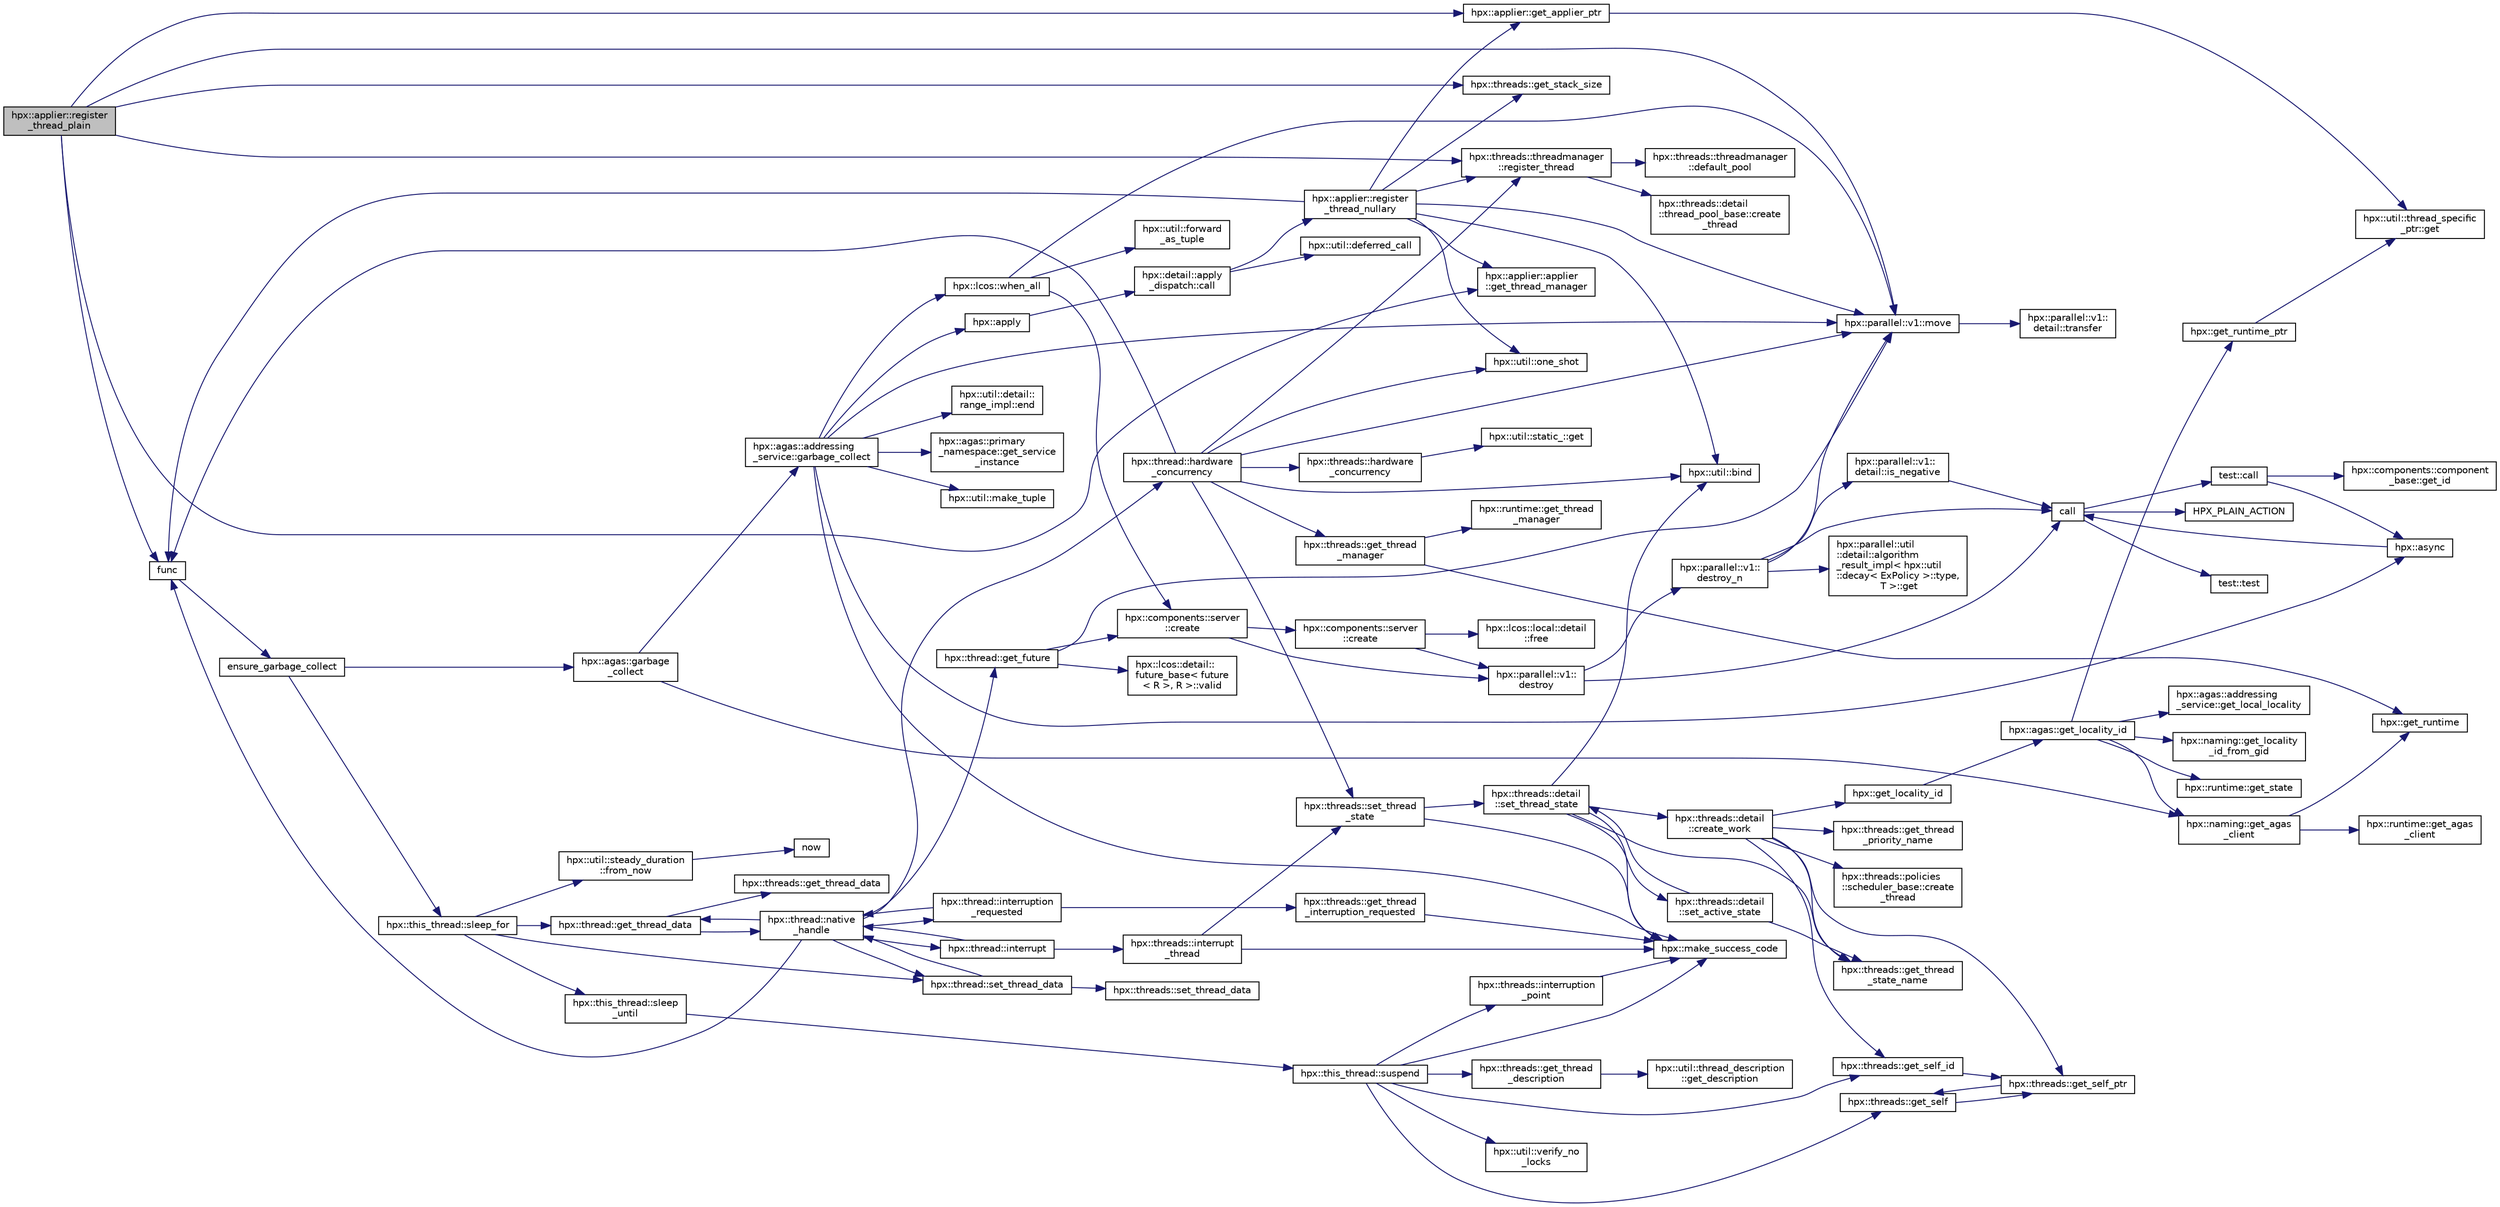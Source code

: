 digraph "hpx::applier::register_thread_plain"
{
  edge [fontname="Helvetica",fontsize="10",labelfontname="Helvetica",labelfontsize="10"];
  node [fontname="Helvetica",fontsize="10",shape=record];
  rankdir="LR";
  Node2109 [label="hpx::applier::register\l_thread_plain",height=0.2,width=0.4,color="black", fillcolor="grey75", style="filled", fontcolor="black"];
  Node2109 -> Node2110 [color="midnightblue",fontsize="10",style="solid",fontname="Helvetica"];
  Node2110 [label="hpx::applier::get_applier_ptr",height=0.2,width=0.4,color="black", fillcolor="white", style="filled",URL="$d8/dcb/namespacehpx_1_1applier.html#a617483cf2b77ad3a0aa428ade7b35299"];
  Node2110 -> Node2111 [color="midnightblue",fontsize="10",style="solid",fontname="Helvetica"];
  Node2111 [label="hpx::util::thread_specific\l_ptr::get",height=0.2,width=0.4,color="black", fillcolor="white", style="filled",URL="$d4/d4c/structhpx_1_1util_1_1thread__specific__ptr.html#a3b27d8520710478aa41d1f74206bdba9"];
  Node2109 -> Node2112 [color="midnightblue",fontsize="10",style="solid",fontname="Helvetica"];
  Node2112 [label="func",height=0.2,width=0.4,color="black", fillcolor="white", style="filled",URL="$d8/dfd/id__type__ref__counting__1032_8cpp.html#ab811b86ea5107ffb3351fcaa29d2c652"];
  Node2112 -> Node2113 [color="midnightblue",fontsize="10",style="solid",fontname="Helvetica"];
  Node2113 [label="ensure_garbage_collect",height=0.2,width=0.4,color="black", fillcolor="white", style="filled",URL="$d8/dfd/id__type__ref__counting__1032_8cpp.html#a5264b94bf7c262ac0e521fb290d476d5"];
  Node2113 -> Node2114 [color="midnightblue",fontsize="10",style="solid",fontname="Helvetica"];
  Node2114 [label="hpx::this_thread::sleep_for",height=0.2,width=0.4,color="black", fillcolor="white", style="filled",URL="$d9/d52/namespacehpx_1_1this__thread.html#afc042a5a5fa52eef2d1d177a343435cf"];
  Node2114 -> Node2115 [color="midnightblue",fontsize="10",style="solid",fontname="Helvetica"];
  Node2115 [label="hpx::this_thread::sleep\l_until",height=0.2,width=0.4,color="black", fillcolor="white", style="filled",URL="$d9/d52/namespacehpx_1_1this__thread.html#ae12a853980115b23ff0ab8ca06622658"];
  Node2115 -> Node2116 [color="midnightblue",fontsize="10",style="solid",fontname="Helvetica"];
  Node2116 [label="hpx::this_thread::suspend",height=0.2,width=0.4,color="black", fillcolor="white", style="filled",URL="$d9/d52/namespacehpx_1_1this__thread.html#aca220026fb3014c0881d129fe31c0073"];
  Node2116 -> Node2117 [color="midnightblue",fontsize="10",style="solid",fontname="Helvetica"];
  Node2117 [label="hpx::threads::get_self",height=0.2,width=0.4,color="black", fillcolor="white", style="filled",URL="$d7/d28/namespacehpx_1_1threads.html#a07daf4d6d29233f20d66d41ab7b5b8e8"];
  Node2117 -> Node2118 [color="midnightblue",fontsize="10",style="solid",fontname="Helvetica"];
  Node2118 [label="hpx::threads::get_self_ptr",height=0.2,width=0.4,color="black", fillcolor="white", style="filled",URL="$d7/d28/namespacehpx_1_1threads.html#a22877ae347ad884cde3a51397dad6c53"];
  Node2118 -> Node2117 [color="midnightblue",fontsize="10",style="solid",fontname="Helvetica"];
  Node2116 -> Node2119 [color="midnightblue",fontsize="10",style="solid",fontname="Helvetica"];
  Node2119 [label="hpx::threads::get_self_id",height=0.2,width=0.4,color="black", fillcolor="white", style="filled",URL="$d7/d28/namespacehpx_1_1threads.html#afafe0f900b9fac3d4ed3c747625c1cfe"];
  Node2119 -> Node2118 [color="midnightblue",fontsize="10",style="solid",fontname="Helvetica"];
  Node2116 -> Node2120 [color="midnightblue",fontsize="10",style="solid",fontname="Helvetica"];
  Node2120 [label="hpx::threads::interruption\l_point",height=0.2,width=0.4,color="black", fillcolor="white", style="filled",URL="$d7/d28/namespacehpx_1_1threads.html#ada6ec56a12b050707311d8c628089059"];
  Node2120 -> Node2121 [color="midnightblue",fontsize="10",style="solid",fontname="Helvetica"];
  Node2121 [label="hpx::make_success_code",height=0.2,width=0.4,color="black", fillcolor="white", style="filled",URL="$d8/d83/namespacehpx.html#a0e8512a8f49e2a6c8185061181419d8f",tooltip="Returns error_code(hpx::success, \"success\", mode). "];
  Node2116 -> Node2122 [color="midnightblue",fontsize="10",style="solid",fontname="Helvetica"];
  Node2122 [label="hpx::util::verify_no\l_locks",height=0.2,width=0.4,color="black", fillcolor="white", style="filled",URL="$df/dad/namespacehpx_1_1util.html#ae0e1837ee6f09b79b26c2e788d2e9fc9"];
  Node2116 -> Node2123 [color="midnightblue",fontsize="10",style="solid",fontname="Helvetica"];
  Node2123 [label="hpx::threads::get_thread\l_description",height=0.2,width=0.4,color="black", fillcolor="white", style="filled",URL="$d7/d28/namespacehpx_1_1threads.html#a42fc18a7a680f4e8bc633a4b4c956701"];
  Node2123 -> Node2124 [color="midnightblue",fontsize="10",style="solid",fontname="Helvetica"];
  Node2124 [label="hpx::util::thread_description\l::get_description",height=0.2,width=0.4,color="black", fillcolor="white", style="filled",URL="$df/d9e/structhpx_1_1util_1_1thread__description.html#a8c834e14eca6eb228188022577f9f952"];
  Node2116 -> Node2121 [color="midnightblue",fontsize="10",style="solid",fontname="Helvetica"];
  Node2114 -> Node2125 [color="midnightblue",fontsize="10",style="solid",fontname="Helvetica"];
  Node2125 [label="hpx::util::steady_duration\l::from_now",height=0.2,width=0.4,color="black", fillcolor="white", style="filled",URL="$d9/d4f/classhpx_1_1util_1_1steady__duration.html#a0132206d767cd0f7395507b40111a153"];
  Node2125 -> Node2126 [color="midnightblue",fontsize="10",style="solid",fontname="Helvetica"];
  Node2126 [label="now",height=0.2,width=0.4,color="black", fillcolor="white", style="filled",URL="$de/db3/1d__stencil__1__omp_8cpp.html#a89e9667753dccfac455bd37a7a3a7b16"];
  Node2114 -> Node2127 [color="midnightblue",fontsize="10",style="solid",fontname="Helvetica"];
  Node2127 [label="hpx::thread::get_thread_data",height=0.2,width=0.4,color="black", fillcolor="white", style="filled",URL="$de/d9b/classhpx_1_1thread.html#a4535ef82cec3b953d2c941d20e3e3904"];
  Node2127 -> Node2128 [color="midnightblue",fontsize="10",style="solid",fontname="Helvetica"];
  Node2128 [label="hpx::threads::get_thread_data",height=0.2,width=0.4,color="black", fillcolor="white", style="filled",URL="$d7/d28/namespacehpx_1_1threads.html#a8737931ff6303807225f735b2b384ae4"];
  Node2127 -> Node2129 [color="midnightblue",fontsize="10",style="solid",fontname="Helvetica"];
  Node2129 [label="hpx::thread::native\l_handle",height=0.2,width=0.4,color="black", fillcolor="white", style="filled",URL="$de/d9b/classhpx_1_1thread.html#acf48190d264ab64c1c4ec99d0b421b5a"];
  Node2129 -> Node2130 [color="midnightblue",fontsize="10",style="solid",fontname="Helvetica"];
  Node2130 [label="hpx::thread::hardware\l_concurrency",height=0.2,width=0.4,color="black", fillcolor="white", style="filled",URL="$de/d9b/classhpx_1_1thread.html#a8e4fff210e02485ba493bc3a2a956c03"];
  Node2130 -> Node2131 [color="midnightblue",fontsize="10",style="solid",fontname="Helvetica"];
  Node2131 [label="hpx::threads::hardware\l_concurrency",height=0.2,width=0.4,color="black", fillcolor="white", style="filled",URL="$d7/d28/namespacehpx_1_1threads.html#aa8752a235478d2ad7b5ac467b63ab527"];
  Node2131 -> Node2132 [color="midnightblue",fontsize="10",style="solid",fontname="Helvetica"];
  Node2132 [label="hpx::util::static_::get",height=0.2,width=0.4,color="black", fillcolor="white", style="filled",URL="$d3/dbb/structhpx_1_1util_1_1static__.html#a2967c633948a3bf17a3b5405ef5a8318"];
  Node2130 -> Node2112 [color="midnightblue",fontsize="10",style="solid",fontname="Helvetica"];
  Node2130 -> Node2133 [color="midnightblue",fontsize="10",style="solid",fontname="Helvetica"];
  Node2133 [label="hpx::util::bind",height=0.2,width=0.4,color="black", fillcolor="white", style="filled",URL="$df/dad/namespacehpx_1_1util.html#ad844caedf82a0173d6909d910c3e48c6"];
  Node2130 -> Node2134 [color="midnightblue",fontsize="10",style="solid",fontname="Helvetica"];
  Node2134 [label="hpx::util::one_shot",height=0.2,width=0.4,color="black", fillcolor="white", style="filled",URL="$df/dad/namespacehpx_1_1util.html#a273e61be42a72415291e0ec0a4f28c7a"];
  Node2130 -> Node2135 [color="midnightblue",fontsize="10",style="solid",fontname="Helvetica"];
  Node2135 [label="hpx::parallel::v1::move",height=0.2,width=0.4,color="black", fillcolor="white", style="filled",URL="$db/db9/namespacehpx_1_1parallel_1_1v1.html#aa7c4ede081ce786c9d1eb1adff495cfc"];
  Node2135 -> Node2136 [color="midnightblue",fontsize="10",style="solid",fontname="Helvetica"];
  Node2136 [label="hpx::parallel::v1::\ldetail::transfer",height=0.2,width=0.4,color="black", fillcolor="white", style="filled",URL="$d2/ddd/namespacehpx_1_1parallel_1_1v1_1_1detail.html#ab1b56a05e1885ca7cc7ffa1804dd2f3c"];
  Node2130 -> Node2137 [color="midnightblue",fontsize="10",style="solid",fontname="Helvetica"];
  Node2137 [label="hpx::threads::get_thread\l_manager",height=0.2,width=0.4,color="black", fillcolor="white", style="filled",URL="$d7/d28/namespacehpx_1_1threads.html#a076973c3a53beadde7d967e22c4f6cce"];
  Node2137 -> Node2138 [color="midnightblue",fontsize="10",style="solid",fontname="Helvetica"];
  Node2138 [label="hpx::get_runtime",height=0.2,width=0.4,color="black", fillcolor="white", style="filled",URL="$d8/d83/namespacehpx.html#aef902cc6c7dd3b9fbadf34d1e850a070"];
  Node2137 -> Node2139 [color="midnightblue",fontsize="10",style="solid",fontname="Helvetica"];
  Node2139 [label="hpx::runtime::get_thread\l_manager",height=0.2,width=0.4,color="black", fillcolor="white", style="filled",URL="$d0/d7b/classhpx_1_1runtime.html#a865b12d57fcd44a8d3dda3e35414f563"];
  Node2130 -> Node2140 [color="midnightblue",fontsize="10",style="solid",fontname="Helvetica"];
  Node2140 [label="hpx::threads::threadmanager\l::register_thread",height=0.2,width=0.4,color="black", fillcolor="white", style="filled",URL="$d5/daa/classhpx_1_1threads_1_1threadmanager.html#a7f79c7578e08a60ca45eb276ce8133d8"];
  Node2140 -> Node2141 [color="midnightblue",fontsize="10",style="solid",fontname="Helvetica"];
  Node2141 [label="hpx::threads::threadmanager\l::default_pool",height=0.2,width=0.4,color="black", fillcolor="white", style="filled",URL="$d5/daa/classhpx_1_1threads_1_1threadmanager.html#a851f067d03b5dd1c5e6a9a6a841e05df"];
  Node2140 -> Node2142 [color="midnightblue",fontsize="10",style="solid",fontname="Helvetica"];
  Node2142 [label="hpx::threads::detail\l::thread_pool_base::create\l_thread",height=0.2,width=0.4,color="black", fillcolor="white", style="filled",URL="$de/dae/classhpx_1_1threads_1_1detail_1_1thread__pool__base.html#ad35d3779eef6f4528e62a26d71b34b34"];
  Node2130 -> Node2143 [color="midnightblue",fontsize="10",style="solid",fontname="Helvetica"];
  Node2143 [label="hpx::threads::set_thread\l_state",height=0.2,width=0.4,color="black", fillcolor="white", style="filled",URL="$d7/d28/namespacehpx_1_1threads.html#ac0690ad16ad778bcc79dcd727cc33025",tooltip="Set the thread state of the thread referenced by the thread_id id. "];
  Node2143 -> Node2121 [color="midnightblue",fontsize="10",style="solid",fontname="Helvetica"];
  Node2143 -> Node2144 [color="midnightblue",fontsize="10",style="solid",fontname="Helvetica"];
  Node2144 [label="hpx::threads::detail\l::set_thread_state",height=0.2,width=0.4,color="black", fillcolor="white", style="filled",URL="$d2/dd1/namespacehpx_1_1threads_1_1detail.html#af85ddc854c4a149bf1738eb1b111b9ab"];
  Node2144 -> Node2145 [color="midnightblue",fontsize="10",style="solid",fontname="Helvetica"];
  Node2145 [label="hpx::threads::get_thread\l_state_name",height=0.2,width=0.4,color="black", fillcolor="white", style="filled",URL="$d7/d28/namespacehpx_1_1threads.html#a26f91ea8d2195f165c033241c5cd11db"];
  Node2144 -> Node2121 [color="midnightblue",fontsize="10",style="solid",fontname="Helvetica"];
  Node2144 -> Node2133 [color="midnightblue",fontsize="10",style="solid",fontname="Helvetica"];
  Node2144 -> Node2146 [color="midnightblue",fontsize="10",style="solid",fontname="Helvetica"];
  Node2146 [label="hpx::threads::detail\l::set_active_state",height=0.2,width=0.4,color="black", fillcolor="white", style="filled",URL="$d2/dd1/namespacehpx_1_1threads_1_1detail.html#a45884a5bf04ad66a4f259231a3947e76"];
  Node2146 -> Node2145 [color="midnightblue",fontsize="10",style="solid",fontname="Helvetica"];
  Node2146 -> Node2144 [color="midnightblue",fontsize="10",style="solid",fontname="Helvetica"];
  Node2144 -> Node2147 [color="midnightblue",fontsize="10",style="solid",fontname="Helvetica"];
  Node2147 [label="hpx::threads::detail\l::create_work",height=0.2,width=0.4,color="black", fillcolor="white", style="filled",URL="$d2/dd1/namespacehpx_1_1threads_1_1detail.html#ae22384a3c1b1a1940032fad068fb54b1"];
  Node2147 -> Node2145 [color="midnightblue",fontsize="10",style="solid",fontname="Helvetica"];
  Node2147 -> Node2148 [color="midnightblue",fontsize="10",style="solid",fontname="Helvetica"];
  Node2148 [label="hpx::threads::get_thread\l_priority_name",height=0.2,width=0.4,color="black", fillcolor="white", style="filled",URL="$d7/d28/namespacehpx_1_1threads.html#a9c6b2fec0c1cf5b06ff83ce756ca6d42"];
  Node2147 -> Node2118 [color="midnightblue",fontsize="10",style="solid",fontname="Helvetica"];
  Node2147 -> Node2119 [color="midnightblue",fontsize="10",style="solid",fontname="Helvetica"];
  Node2147 -> Node2149 [color="midnightblue",fontsize="10",style="solid",fontname="Helvetica"];
  Node2149 [label="hpx::get_locality_id",height=0.2,width=0.4,color="black", fillcolor="white", style="filled",URL="$d8/d83/namespacehpx.html#a158d7c54a657bb364c1704033010697b",tooltip="Return the number of the locality this function is being called from. "];
  Node2149 -> Node2150 [color="midnightblue",fontsize="10",style="solid",fontname="Helvetica"];
  Node2150 [label="hpx::agas::get_locality_id",height=0.2,width=0.4,color="black", fillcolor="white", style="filled",URL="$dc/d54/namespacehpx_1_1agas.html#a491cc2ddecdf0f1a9129900caa6a4d3e"];
  Node2150 -> Node2151 [color="midnightblue",fontsize="10",style="solid",fontname="Helvetica"];
  Node2151 [label="hpx::get_runtime_ptr",height=0.2,width=0.4,color="black", fillcolor="white", style="filled",URL="$d8/d83/namespacehpx.html#af29daf2bb3e01b4d6495a1742b6cce64"];
  Node2151 -> Node2111 [color="midnightblue",fontsize="10",style="solid",fontname="Helvetica"];
  Node2150 -> Node2152 [color="midnightblue",fontsize="10",style="solid",fontname="Helvetica"];
  Node2152 [label="hpx::runtime::get_state",height=0.2,width=0.4,color="black", fillcolor="white", style="filled",URL="$d0/d7b/classhpx_1_1runtime.html#ab405f80e060dac95d624520f38b0524c"];
  Node2150 -> Node2153 [color="midnightblue",fontsize="10",style="solid",fontname="Helvetica"];
  Node2153 [label="hpx::naming::get_agas\l_client",height=0.2,width=0.4,color="black", fillcolor="white", style="filled",URL="$d4/dc9/namespacehpx_1_1naming.html#a0408fffd5d34b620712a801b0ae3b032"];
  Node2153 -> Node2138 [color="midnightblue",fontsize="10",style="solid",fontname="Helvetica"];
  Node2153 -> Node2154 [color="midnightblue",fontsize="10",style="solid",fontname="Helvetica"];
  Node2154 [label="hpx::runtime::get_agas\l_client",height=0.2,width=0.4,color="black", fillcolor="white", style="filled",URL="$d0/d7b/classhpx_1_1runtime.html#aeb5dddd30d6b9861669af8ad44d1a96a"];
  Node2150 -> Node2155 [color="midnightblue",fontsize="10",style="solid",fontname="Helvetica"];
  Node2155 [label="hpx::agas::addressing\l_service::get_local_locality",height=0.2,width=0.4,color="black", fillcolor="white", style="filled",URL="$db/d58/structhpx_1_1agas_1_1addressing__service.html#ab52c19a37c2a7a006c6c15f90ad0539c"];
  Node2150 -> Node2156 [color="midnightblue",fontsize="10",style="solid",fontname="Helvetica"];
  Node2156 [label="hpx::naming::get_locality\l_id_from_gid",height=0.2,width=0.4,color="black", fillcolor="white", style="filled",URL="$d4/dc9/namespacehpx_1_1naming.html#a7fd43037784560bd04fda9b49e33529f"];
  Node2147 -> Node2157 [color="midnightblue",fontsize="10",style="solid",fontname="Helvetica"];
  Node2157 [label="hpx::threads::policies\l::scheduler_base::create\l_thread",height=0.2,width=0.4,color="black", fillcolor="white", style="filled",URL="$dd/d7e/structhpx_1_1threads_1_1policies_1_1scheduler__base.html#ad3b05cd7f363cc8e8410ce368c3794e0"];
  Node2129 -> Node2158 [color="midnightblue",fontsize="10",style="solid",fontname="Helvetica"];
  Node2158 [label="hpx::thread::interrupt",height=0.2,width=0.4,color="black", fillcolor="white", style="filled",URL="$de/d9b/classhpx_1_1thread.html#ac34d0d033aa743c476a79dbc2e1a8a39"];
  Node2158 -> Node2159 [color="midnightblue",fontsize="10",style="solid",fontname="Helvetica"];
  Node2159 [label="hpx::threads::interrupt\l_thread",height=0.2,width=0.4,color="black", fillcolor="white", style="filled",URL="$d7/d28/namespacehpx_1_1threads.html#a6bdda1a2aab61b9b13d274b5155d7e73"];
  Node2159 -> Node2121 [color="midnightblue",fontsize="10",style="solid",fontname="Helvetica"];
  Node2159 -> Node2143 [color="midnightblue",fontsize="10",style="solid",fontname="Helvetica"];
  Node2158 -> Node2129 [color="midnightblue",fontsize="10",style="solid",fontname="Helvetica"];
  Node2129 -> Node2160 [color="midnightblue",fontsize="10",style="solid",fontname="Helvetica"];
  Node2160 [label="hpx::thread::interruption\l_requested",height=0.2,width=0.4,color="black", fillcolor="white", style="filled",URL="$de/d9b/classhpx_1_1thread.html#a33276bb4c20bbb0b1978944e18ef71b8"];
  Node2160 -> Node2161 [color="midnightblue",fontsize="10",style="solid",fontname="Helvetica"];
  Node2161 [label="hpx::threads::get_thread\l_interruption_requested",height=0.2,width=0.4,color="black", fillcolor="white", style="filled",URL="$d7/d28/namespacehpx_1_1threads.html#ae64a7fdb8b5c8bac7be0c8282672a03b"];
  Node2161 -> Node2121 [color="midnightblue",fontsize="10",style="solid",fontname="Helvetica"];
  Node2160 -> Node2129 [color="midnightblue",fontsize="10",style="solid",fontname="Helvetica"];
  Node2129 -> Node2162 [color="midnightblue",fontsize="10",style="solid",fontname="Helvetica"];
  Node2162 [label="hpx::thread::get_future",height=0.2,width=0.4,color="black", fillcolor="white", style="filled",URL="$de/d9b/classhpx_1_1thread.html#a87fdb0d8da826366fc190ed224900a64"];
  Node2162 -> Node2163 [color="midnightblue",fontsize="10",style="solid",fontname="Helvetica"];
  Node2163 [label="hpx::lcos::detail::\lfuture_base\< future\l\< R \>, R \>::valid",height=0.2,width=0.4,color="black", fillcolor="white", style="filled",URL="$d5/dd7/classhpx_1_1lcos_1_1detail_1_1future__base.html#aaf7beb7374815614363033bd96573e75"];
  Node2162 -> Node2164 [color="midnightblue",fontsize="10",style="solid",fontname="Helvetica"];
  Node2164 [label="hpx::components::server\l::create",height=0.2,width=0.4,color="black", fillcolor="white", style="filled",URL="$d2/da2/namespacehpx_1_1components_1_1server.html#ac776c89f3d68ceb910e8cee9fa937ab4",tooltip="Create arrays of components using their default constructor. "];
  Node2164 -> Node2165 [color="midnightblue",fontsize="10",style="solid",fontname="Helvetica"];
  Node2165 [label="hpx::components::server\l::create",height=0.2,width=0.4,color="black", fillcolor="white", style="filled",URL="$d2/da2/namespacehpx_1_1components_1_1server.html#a77d26de181c97b444565e230577981bd"];
  Node2165 -> Node2166 [color="midnightblue",fontsize="10",style="solid",fontname="Helvetica"];
  Node2166 [label="hpx::lcos::local::detail\l::free",height=0.2,width=0.4,color="black", fillcolor="white", style="filled",URL="$d4/dcb/namespacehpx_1_1lcos_1_1local_1_1detail.html#a55a940f019734e9bb045dc123cd80e48"];
  Node2165 -> Node2167 [color="midnightblue",fontsize="10",style="solid",fontname="Helvetica"];
  Node2167 [label="hpx::parallel::v1::\ldestroy",height=0.2,width=0.4,color="black", fillcolor="white", style="filled",URL="$db/db9/namespacehpx_1_1parallel_1_1v1.html#acf303558375048e8a7cc9a2c2e09477f"];
  Node2167 -> Node2168 [color="midnightblue",fontsize="10",style="solid",fontname="Helvetica"];
  Node2168 [label="call",height=0.2,width=0.4,color="black", fillcolor="white", style="filled",URL="$d2/d67/promise__1620_8cpp.html#a58357f0b82bc761e1d0b9091ed563a70"];
  Node2168 -> Node2169 [color="midnightblue",fontsize="10",style="solid",fontname="Helvetica"];
  Node2169 [label="test::test",height=0.2,width=0.4,color="black", fillcolor="white", style="filled",URL="$d8/d89/structtest.html#ab42d5ece712d716b04cb3f686f297a26"];
  Node2168 -> Node2170 [color="midnightblue",fontsize="10",style="solid",fontname="Helvetica"];
  Node2170 [label="HPX_PLAIN_ACTION",height=0.2,width=0.4,color="black", fillcolor="white", style="filled",URL="$d2/d67/promise__1620_8cpp.html#ab96aab827a4b1fcaf66cfe0ba83fef23"];
  Node2168 -> Node2171 [color="midnightblue",fontsize="10",style="solid",fontname="Helvetica"];
  Node2171 [label="test::call",height=0.2,width=0.4,color="black", fillcolor="white", style="filled",URL="$d8/d89/structtest.html#aeb29e7ed6518b9426ccf1344c52620ae"];
  Node2171 -> Node2172 [color="midnightblue",fontsize="10",style="solid",fontname="Helvetica"];
  Node2172 [label="hpx::async",height=0.2,width=0.4,color="black", fillcolor="white", style="filled",URL="$d8/d83/namespacehpx.html#acb7d8e37b73b823956ce144f9a57eaa4"];
  Node2172 -> Node2168 [color="midnightblue",fontsize="10",style="solid",fontname="Helvetica"];
  Node2171 -> Node2173 [color="midnightblue",fontsize="10",style="solid",fontname="Helvetica"];
  Node2173 [label="hpx::components::component\l_base::get_id",height=0.2,width=0.4,color="black", fillcolor="white", style="filled",URL="$d2/de6/classhpx_1_1components_1_1component__base.html#a4c8fd93514039bdf01c48d66d82b19cd"];
  Node2167 -> Node2174 [color="midnightblue",fontsize="10",style="solid",fontname="Helvetica"];
  Node2174 [label="hpx::parallel::v1::\ldestroy_n",height=0.2,width=0.4,color="black", fillcolor="white", style="filled",URL="$db/db9/namespacehpx_1_1parallel_1_1v1.html#a71d0691132a300690163f5636bcd5bd3"];
  Node2174 -> Node2175 [color="midnightblue",fontsize="10",style="solid",fontname="Helvetica"];
  Node2175 [label="hpx::parallel::v1::\ldetail::is_negative",height=0.2,width=0.4,color="black", fillcolor="white", style="filled",URL="$d2/ddd/namespacehpx_1_1parallel_1_1v1_1_1detail.html#adf2e40fc4b20ad0fd442ee3118a4d527"];
  Node2175 -> Node2168 [color="midnightblue",fontsize="10",style="solid",fontname="Helvetica"];
  Node2174 -> Node2176 [color="midnightblue",fontsize="10",style="solid",fontname="Helvetica"];
  Node2176 [label="hpx::parallel::util\l::detail::algorithm\l_result_impl\< hpx::util\l::decay\< ExPolicy \>::type,\l T \>::get",height=0.2,width=0.4,color="black", fillcolor="white", style="filled",URL="$d2/d42/structhpx_1_1parallel_1_1util_1_1detail_1_1algorithm__result__impl.html#ab5b051e8ec74eff5e0e62fd63f5d377e"];
  Node2174 -> Node2135 [color="midnightblue",fontsize="10",style="solid",fontname="Helvetica"];
  Node2174 -> Node2168 [color="midnightblue",fontsize="10",style="solid",fontname="Helvetica"];
  Node2164 -> Node2167 [color="midnightblue",fontsize="10",style="solid",fontname="Helvetica"];
  Node2162 -> Node2135 [color="midnightblue",fontsize="10",style="solid",fontname="Helvetica"];
  Node2129 -> Node2127 [color="midnightblue",fontsize="10",style="solid",fontname="Helvetica"];
  Node2129 -> Node2177 [color="midnightblue",fontsize="10",style="solid",fontname="Helvetica"];
  Node2177 [label="hpx::thread::set_thread_data",height=0.2,width=0.4,color="black", fillcolor="white", style="filled",URL="$de/d9b/classhpx_1_1thread.html#a7317a3cf5251f3b33c990449570d4cea"];
  Node2177 -> Node2178 [color="midnightblue",fontsize="10",style="solid",fontname="Helvetica"];
  Node2178 [label="hpx::threads::set_thread_data",height=0.2,width=0.4,color="black", fillcolor="white", style="filled",URL="$d7/d28/namespacehpx_1_1threads.html#a00a625acc149fce3ae38e4340454acf7"];
  Node2177 -> Node2129 [color="midnightblue",fontsize="10",style="solid",fontname="Helvetica"];
  Node2129 -> Node2112 [color="midnightblue",fontsize="10",style="solid",fontname="Helvetica"];
  Node2114 -> Node2177 [color="midnightblue",fontsize="10",style="solid",fontname="Helvetica"];
  Node2113 -> Node2179 [color="midnightblue",fontsize="10",style="solid",fontname="Helvetica"];
  Node2179 [label="hpx::agas::garbage\l_collect",height=0.2,width=0.4,color="black", fillcolor="white", style="filled",URL="$dc/d54/namespacehpx_1_1agas.html#a951337adc4f9bd6df00a50737468e911"];
  Node2179 -> Node2153 [color="midnightblue",fontsize="10",style="solid",fontname="Helvetica"];
  Node2179 -> Node2180 [color="midnightblue",fontsize="10",style="solid",fontname="Helvetica"];
  Node2180 [label="hpx::agas::addressing\l_service::garbage_collect",height=0.2,width=0.4,color="black", fillcolor="white", style="filled",URL="$db/d58/structhpx_1_1agas_1_1addressing__service.html#a87dcae0eacf6e62d5103ebf516d86f63"];
  Node2180 -> Node2121 [color="midnightblue",fontsize="10",style="solid",fontname="Helvetica"];
  Node2180 -> Node2181 [color="midnightblue",fontsize="10",style="solid",fontname="Helvetica"];
  Node2181 [label="hpx::agas::primary\l_namespace::get_service\l_instance",height=0.2,width=0.4,color="black", fillcolor="white", style="filled",URL="$d1/d43/structhpx_1_1agas_1_1primary__namespace.html#a7630ff0f30ff8c23b13b4672c5350e2e"];
  Node2180 -> Node2182 [color="midnightblue",fontsize="10",style="solid",fontname="Helvetica"];
  Node2182 [label="hpx::util::make_tuple",height=0.2,width=0.4,color="black", fillcolor="white", style="filled",URL="$df/dad/namespacehpx_1_1util.html#a06fa74211a987d208e013f400a9f5328"];
  Node2180 -> Node2183 [color="midnightblue",fontsize="10",style="solid",fontname="Helvetica"];
  Node2183 [label="hpx::util::detail::\lrange_impl::end",height=0.2,width=0.4,color="black", fillcolor="white", style="filled",URL="$d4/d4a/namespacehpx_1_1util_1_1detail_1_1range__impl.html#afb2ea48b0902f52ee4d8b764807b4316"];
  Node2180 -> Node2184 [color="midnightblue",fontsize="10",style="solid",fontname="Helvetica"];
  Node2184 [label="hpx::apply",height=0.2,width=0.4,color="black", fillcolor="white", style="filled",URL="$d8/d83/namespacehpx.html#aa87762f0db0731d385f3fdfdb25d59fc"];
  Node2184 -> Node2185 [color="midnightblue",fontsize="10",style="solid",fontname="Helvetica"];
  Node2185 [label="hpx::detail::apply\l_dispatch::call",height=0.2,width=0.4,color="black", fillcolor="white", style="filled",URL="$db/de8/structhpx_1_1detail_1_1apply__dispatch.html#a0755fab16d281e74bcff0f8045be9459"];
  Node2185 -> Node2186 [color="midnightblue",fontsize="10",style="solid",fontname="Helvetica"];
  Node2186 [label="hpx::applier::register\l_thread_nullary",height=0.2,width=0.4,color="black", fillcolor="white", style="filled",URL="$d8/dcb/namespacehpx_1_1applier.html#a401cd1145927e58d74d1eb52aaccd936"];
  Node2186 -> Node2110 [color="midnightblue",fontsize="10",style="solid",fontname="Helvetica"];
  Node2186 -> Node2112 [color="midnightblue",fontsize="10",style="solid",fontname="Helvetica"];
  Node2186 -> Node2133 [color="midnightblue",fontsize="10",style="solid",fontname="Helvetica"];
  Node2186 -> Node2134 [color="midnightblue",fontsize="10",style="solid",fontname="Helvetica"];
  Node2186 -> Node2135 [color="midnightblue",fontsize="10",style="solid",fontname="Helvetica"];
  Node2186 -> Node2187 [color="midnightblue",fontsize="10",style="solid",fontname="Helvetica"];
  Node2187 [label="hpx::threads::get_stack_size",height=0.2,width=0.4,color="black", fillcolor="white", style="filled",URL="$d7/d28/namespacehpx_1_1threads.html#af597241b3c2785150be206737ca04aa6",tooltip="The get_stack_size function is part of the thread related API. It. "];
  Node2186 -> Node2188 [color="midnightblue",fontsize="10",style="solid",fontname="Helvetica"];
  Node2188 [label="hpx::applier::applier\l::get_thread_manager",height=0.2,width=0.4,color="black", fillcolor="white", style="filled",URL="$da/dcb/classhpx_1_1applier_1_1applier.html#acc36d583973701e573be39da97bba866",tooltip="Access the thread-manager instance associated with this applier. "];
  Node2186 -> Node2140 [color="midnightblue",fontsize="10",style="solid",fontname="Helvetica"];
  Node2185 -> Node2189 [color="midnightblue",fontsize="10",style="solid",fontname="Helvetica"];
  Node2189 [label="hpx::util::deferred_call",height=0.2,width=0.4,color="black", fillcolor="white", style="filled",URL="$df/dad/namespacehpx_1_1util.html#acdded623c658a7a3436f7e76bc9d881c"];
  Node2180 -> Node2135 [color="midnightblue",fontsize="10",style="solid",fontname="Helvetica"];
  Node2180 -> Node2172 [color="midnightblue",fontsize="10",style="solid",fontname="Helvetica"];
  Node2180 -> Node2190 [color="midnightblue",fontsize="10",style="solid",fontname="Helvetica"];
  Node2190 [label="hpx::lcos::when_all",height=0.2,width=0.4,color="black", fillcolor="white", style="filled",URL="$d2/dc9/namespacehpx_1_1lcos.html#a1a6fb024d8690923fb185d5aee204d54"];
  Node2190 -> Node2191 [color="midnightblue",fontsize="10",style="solid",fontname="Helvetica"];
  Node2191 [label="hpx::util::forward\l_as_tuple",height=0.2,width=0.4,color="black", fillcolor="white", style="filled",URL="$df/dad/namespacehpx_1_1util.html#ab7c31e3f24c3302a4f67b6735a6fa597"];
  Node2190 -> Node2135 [color="midnightblue",fontsize="10",style="solid",fontname="Helvetica"];
  Node2190 -> Node2164 [color="midnightblue",fontsize="10",style="solid",fontname="Helvetica"];
  Node2109 -> Node2135 [color="midnightblue",fontsize="10",style="solid",fontname="Helvetica"];
  Node2109 -> Node2187 [color="midnightblue",fontsize="10",style="solid",fontname="Helvetica"];
  Node2109 -> Node2188 [color="midnightblue",fontsize="10",style="solid",fontname="Helvetica"];
  Node2109 -> Node2140 [color="midnightblue",fontsize="10",style="solid",fontname="Helvetica"];
}
